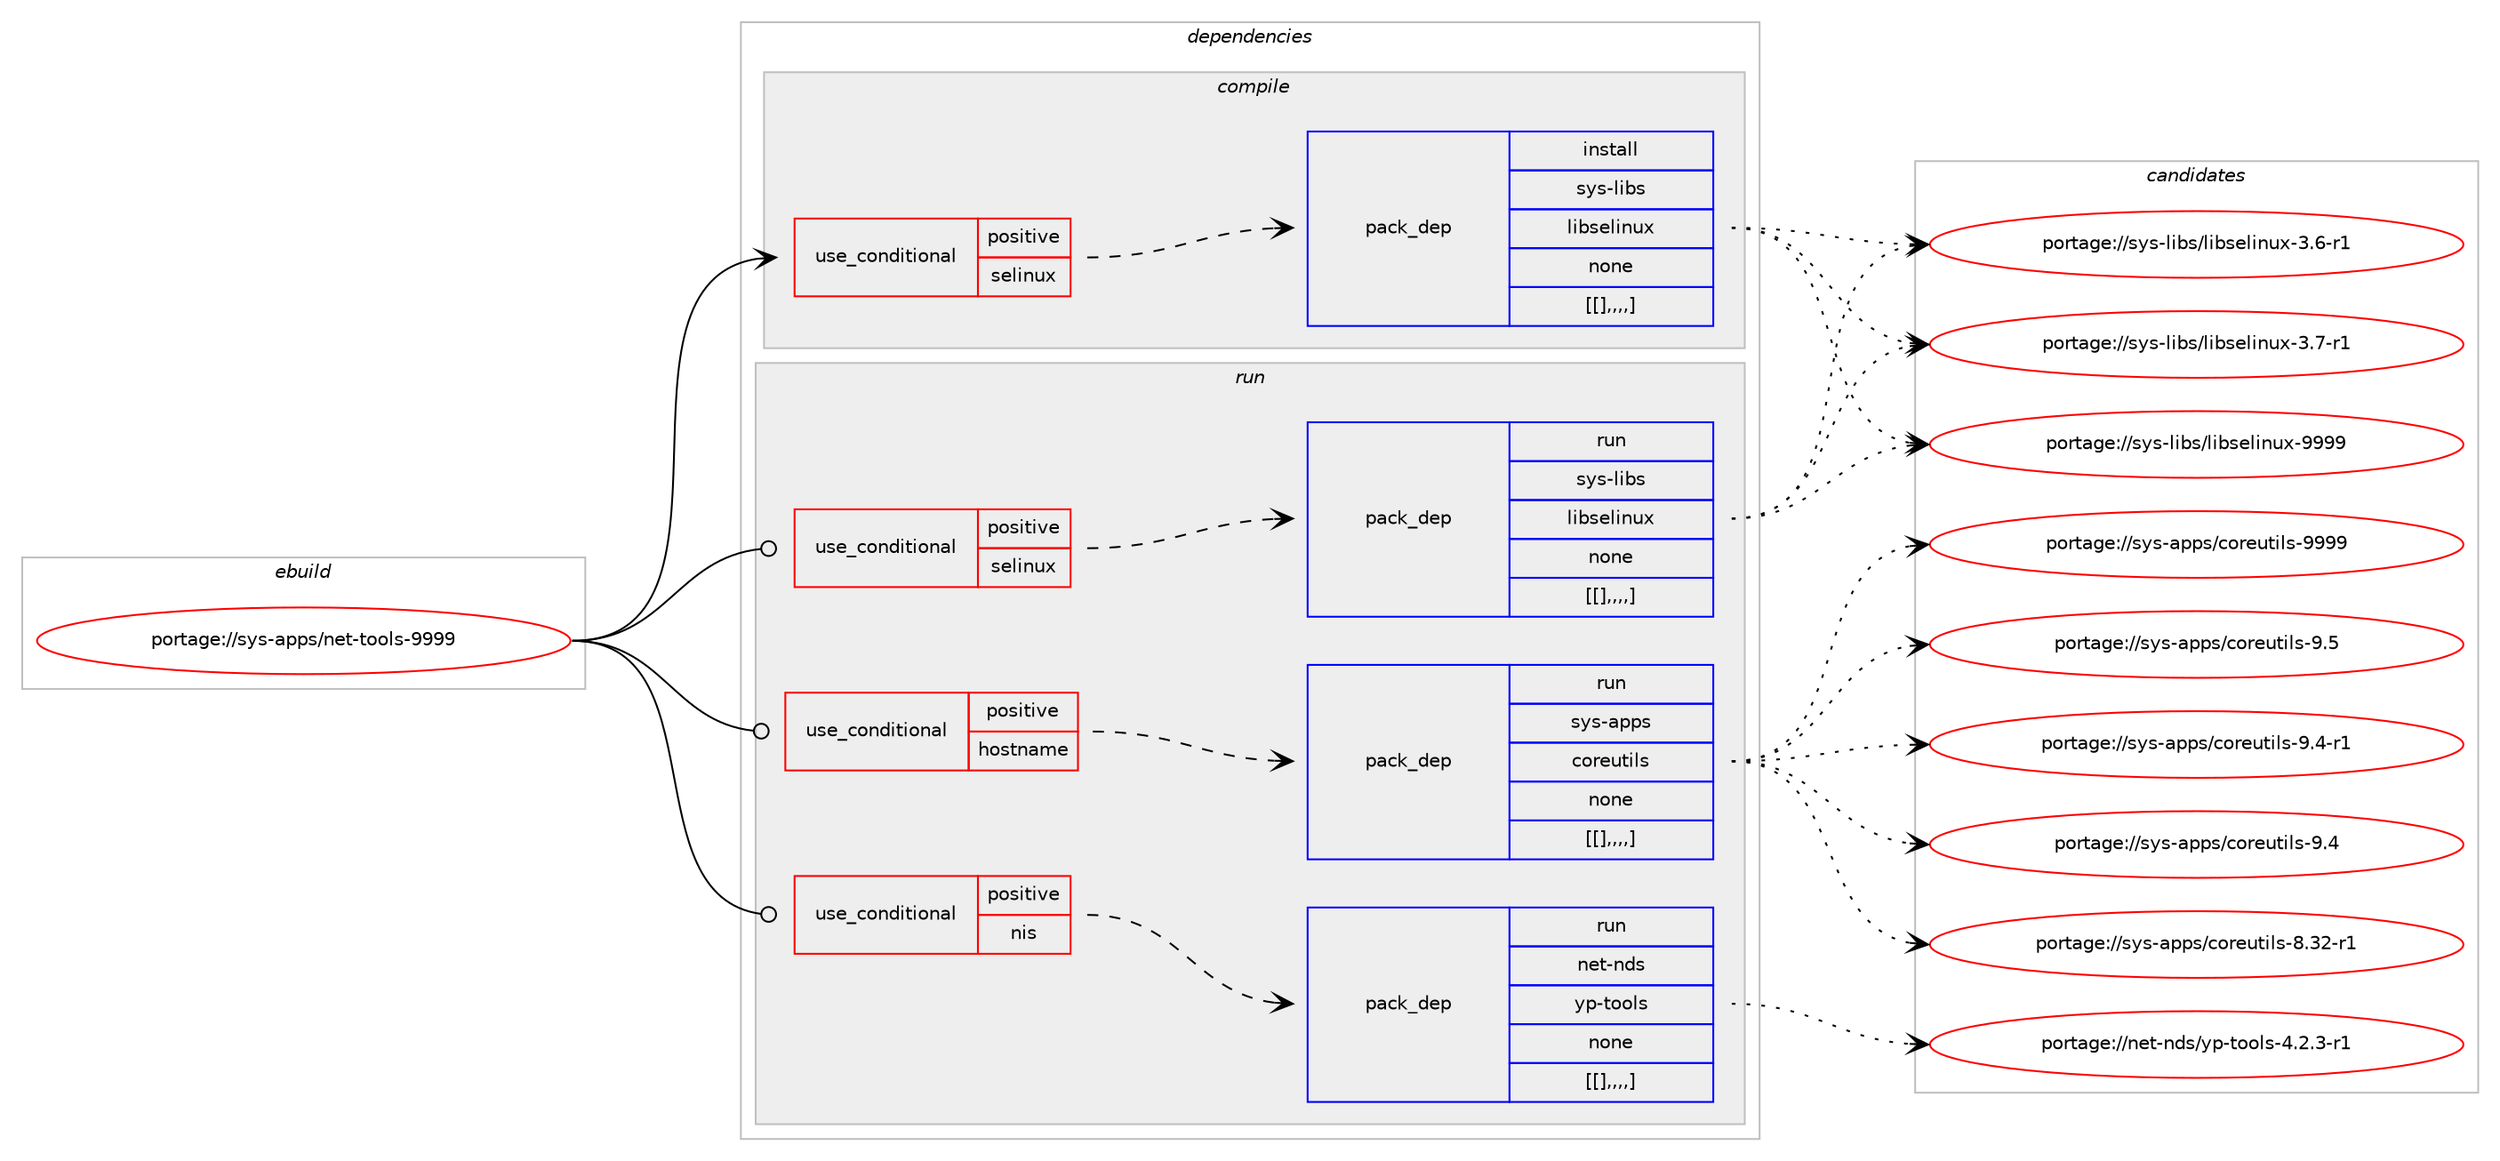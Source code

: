 digraph prolog {

# *************
# Graph options
# *************

newrank=true;
concentrate=true;
compound=true;
graph [rankdir=LR,fontname=Helvetica,fontsize=10,ranksep=1.5];#, ranksep=2.5, nodesep=0.2];
edge  [arrowhead=vee];
node  [fontname=Helvetica,fontsize=10];

# **********
# The ebuild
# **********

subgraph cluster_leftcol {
color=gray;
label=<<i>ebuild</i>>;
id [label="portage://sys-apps/net-tools-9999", color=red, width=4, href="../sys-apps/net-tools-9999.svg"];
}

# ****************
# The dependencies
# ****************

subgraph cluster_midcol {
color=gray;
label=<<i>dependencies</i>>;
subgraph cluster_compile {
fillcolor="#eeeeee";
style=filled;
label=<<i>compile</i>>;
subgraph cond6818 {
dependency18152 [label=<<TABLE BORDER="0" CELLBORDER="1" CELLSPACING="0" CELLPADDING="4"><TR><TD ROWSPAN="3" CELLPADDING="10">use_conditional</TD></TR><TR><TD>positive</TD></TR><TR><TD>selinux</TD></TR></TABLE>>, shape=none, color=red];
subgraph pack11283 {
dependency18153 [label=<<TABLE BORDER="0" CELLBORDER="1" CELLSPACING="0" CELLPADDING="4" WIDTH="220"><TR><TD ROWSPAN="6" CELLPADDING="30">pack_dep</TD></TR><TR><TD WIDTH="110">install</TD></TR><TR><TD>sys-libs</TD></TR><TR><TD>libselinux</TD></TR><TR><TD>none</TD></TR><TR><TD>[[],,,,]</TD></TR></TABLE>>, shape=none, color=blue];
}
dependency18152:e -> dependency18153:w [weight=20,style="dashed",arrowhead="vee"];
}
id:e -> dependency18152:w [weight=20,style="solid",arrowhead="vee"];
}
subgraph cluster_compileandrun {
fillcolor="#eeeeee";
style=filled;
label=<<i>compile and run</i>>;
}
subgraph cluster_run {
fillcolor="#eeeeee";
style=filled;
label=<<i>run</i>>;
subgraph cond6819 {
dependency18154 [label=<<TABLE BORDER="0" CELLBORDER="1" CELLSPACING="0" CELLPADDING="4"><TR><TD ROWSPAN="3" CELLPADDING="10">use_conditional</TD></TR><TR><TD>positive</TD></TR><TR><TD>hostname</TD></TR></TABLE>>, shape=none, color=red];
subgraph pack11284 {
dependency18155 [label=<<TABLE BORDER="0" CELLBORDER="1" CELLSPACING="0" CELLPADDING="4" WIDTH="220"><TR><TD ROWSPAN="6" CELLPADDING="30">pack_dep</TD></TR><TR><TD WIDTH="110">run</TD></TR><TR><TD>sys-apps</TD></TR><TR><TD>coreutils</TD></TR><TR><TD>none</TD></TR><TR><TD>[[],,,,]</TD></TR></TABLE>>, shape=none, color=blue];
}
dependency18154:e -> dependency18155:w [weight=20,style="dashed",arrowhead="vee"];
}
id:e -> dependency18154:w [weight=20,style="solid",arrowhead="odot"];
subgraph cond6820 {
dependency18156 [label=<<TABLE BORDER="0" CELLBORDER="1" CELLSPACING="0" CELLPADDING="4"><TR><TD ROWSPAN="3" CELLPADDING="10">use_conditional</TD></TR><TR><TD>positive</TD></TR><TR><TD>nis</TD></TR></TABLE>>, shape=none, color=red];
subgraph pack11285 {
dependency18157 [label=<<TABLE BORDER="0" CELLBORDER="1" CELLSPACING="0" CELLPADDING="4" WIDTH="220"><TR><TD ROWSPAN="6" CELLPADDING="30">pack_dep</TD></TR><TR><TD WIDTH="110">run</TD></TR><TR><TD>net-nds</TD></TR><TR><TD>yp-tools</TD></TR><TR><TD>none</TD></TR><TR><TD>[[],,,,]</TD></TR></TABLE>>, shape=none, color=blue];
}
dependency18156:e -> dependency18157:w [weight=20,style="dashed",arrowhead="vee"];
}
id:e -> dependency18156:w [weight=20,style="solid",arrowhead="odot"];
subgraph cond6821 {
dependency18158 [label=<<TABLE BORDER="0" CELLBORDER="1" CELLSPACING="0" CELLPADDING="4"><TR><TD ROWSPAN="3" CELLPADDING="10">use_conditional</TD></TR><TR><TD>positive</TD></TR><TR><TD>selinux</TD></TR></TABLE>>, shape=none, color=red];
subgraph pack11286 {
dependency18159 [label=<<TABLE BORDER="0" CELLBORDER="1" CELLSPACING="0" CELLPADDING="4" WIDTH="220"><TR><TD ROWSPAN="6" CELLPADDING="30">pack_dep</TD></TR><TR><TD WIDTH="110">run</TD></TR><TR><TD>sys-libs</TD></TR><TR><TD>libselinux</TD></TR><TR><TD>none</TD></TR><TR><TD>[[],,,,]</TD></TR></TABLE>>, shape=none, color=blue];
}
dependency18158:e -> dependency18159:w [weight=20,style="dashed",arrowhead="vee"];
}
id:e -> dependency18158:w [weight=20,style="solid",arrowhead="odot"];
}
}

# **************
# The candidates
# **************

subgraph cluster_choices {
rank=same;
color=gray;
label=<<i>candidates</i>>;

subgraph choice11283 {
color=black;
nodesep=1;
choice115121115451081059811547108105981151011081051101171204557575757 [label="portage://sys-libs/libselinux-9999", color=red, width=4,href="../sys-libs/libselinux-9999.svg"];
choice11512111545108105981154710810598115101108105110117120455146554511449 [label="portage://sys-libs/libselinux-3.7-r1", color=red, width=4,href="../sys-libs/libselinux-3.7-r1.svg"];
choice11512111545108105981154710810598115101108105110117120455146544511449 [label="portage://sys-libs/libselinux-3.6-r1", color=red, width=4,href="../sys-libs/libselinux-3.6-r1.svg"];
dependency18153:e -> choice115121115451081059811547108105981151011081051101171204557575757:w [style=dotted,weight="100"];
dependency18153:e -> choice11512111545108105981154710810598115101108105110117120455146554511449:w [style=dotted,weight="100"];
dependency18153:e -> choice11512111545108105981154710810598115101108105110117120455146544511449:w [style=dotted,weight="100"];
}
subgraph choice11284 {
color=black;
nodesep=1;
choice115121115459711211211547991111141011171161051081154557575757 [label="portage://sys-apps/coreutils-9999", color=red, width=4,href="../sys-apps/coreutils-9999.svg"];
choice1151211154597112112115479911111410111711610510811545574653 [label="portage://sys-apps/coreutils-9.5", color=red, width=4,href="../sys-apps/coreutils-9.5.svg"];
choice11512111545971121121154799111114101117116105108115455746524511449 [label="portage://sys-apps/coreutils-9.4-r1", color=red, width=4,href="../sys-apps/coreutils-9.4-r1.svg"];
choice1151211154597112112115479911111410111711610510811545574652 [label="portage://sys-apps/coreutils-9.4", color=red, width=4,href="../sys-apps/coreutils-9.4.svg"];
choice1151211154597112112115479911111410111711610510811545564651504511449 [label="portage://sys-apps/coreutils-8.32-r1", color=red, width=4,href="../sys-apps/coreutils-8.32-r1.svg"];
dependency18155:e -> choice115121115459711211211547991111141011171161051081154557575757:w [style=dotted,weight="100"];
dependency18155:e -> choice1151211154597112112115479911111410111711610510811545574653:w [style=dotted,weight="100"];
dependency18155:e -> choice11512111545971121121154799111114101117116105108115455746524511449:w [style=dotted,weight="100"];
dependency18155:e -> choice1151211154597112112115479911111410111711610510811545574652:w [style=dotted,weight="100"];
dependency18155:e -> choice1151211154597112112115479911111410111711610510811545564651504511449:w [style=dotted,weight="100"];
}
subgraph choice11285 {
color=black;
nodesep=1;
choice1101011164511010011547121112451161111111081154552465046514511449 [label="portage://net-nds/yp-tools-4.2.3-r1", color=red, width=4,href="../net-nds/yp-tools-4.2.3-r1.svg"];
dependency18157:e -> choice1101011164511010011547121112451161111111081154552465046514511449:w [style=dotted,weight="100"];
}
subgraph choice11286 {
color=black;
nodesep=1;
choice115121115451081059811547108105981151011081051101171204557575757 [label="portage://sys-libs/libselinux-9999", color=red, width=4,href="../sys-libs/libselinux-9999.svg"];
choice11512111545108105981154710810598115101108105110117120455146554511449 [label="portage://sys-libs/libselinux-3.7-r1", color=red, width=4,href="../sys-libs/libselinux-3.7-r1.svg"];
choice11512111545108105981154710810598115101108105110117120455146544511449 [label="portage://sys-libs/libselinux-3.6-r1", color=red, width=4,href="../sys-libs/libselinux-3.6-r1.svg"];
dependency18159:e -> choice115121115451081059811547108105981151011081051101171204557575757:w [style=dotted,weight="100"];
dependency18159:e -> choice11512111545108105981154710810598115101108105110117120455146554511449:w [style=dotted,weight="100"];
dependency18159:e -> choice11512111545108105981154710810598115101108105110117120455146544511449:w [style=dotted,weight="100"];
}
}

}
